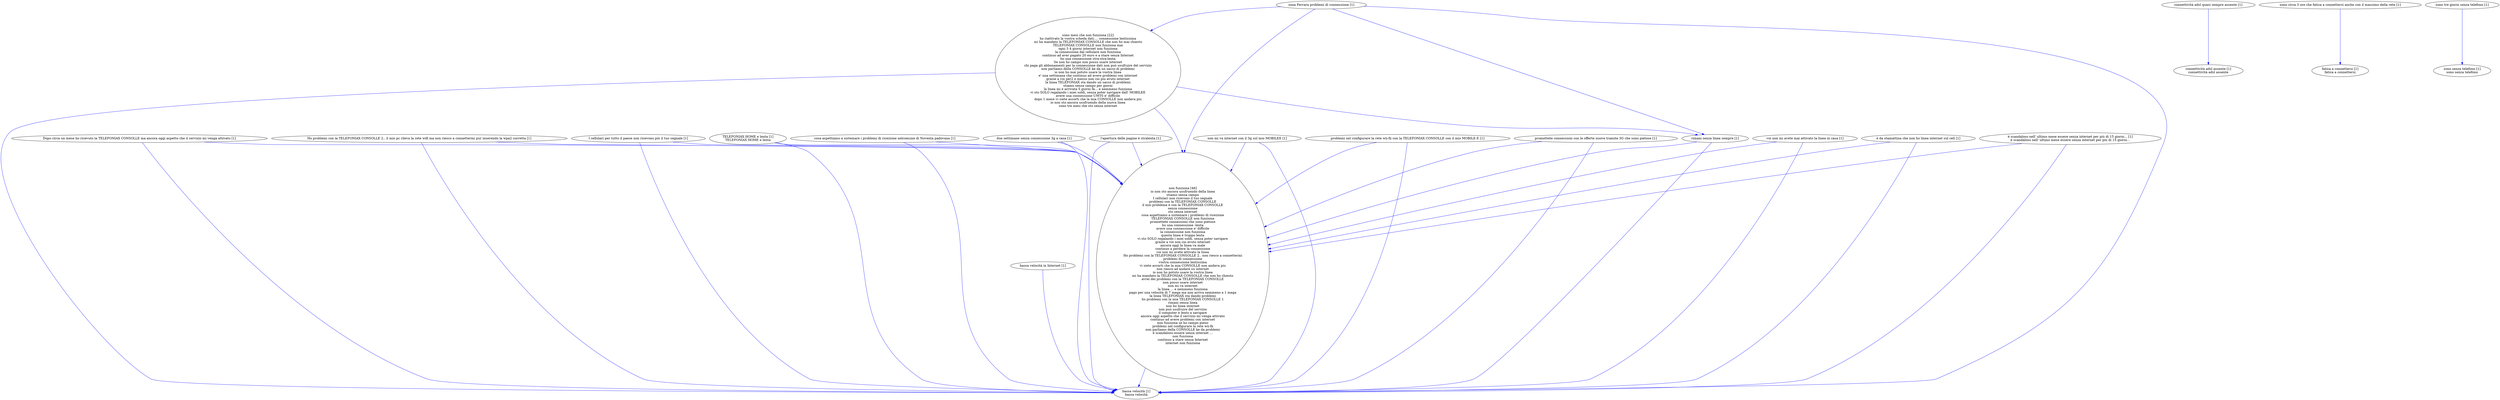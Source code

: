 digraph collapsedGraph {
"sono mesi che non funziona [22]\nho riattivato la vostra scheda dati.... connessione lentissima\nmi ha mandato la TELEFONIAX CONSOLLE che non ho mai chiesto\nTELEFONIAX CONSOLLE non funziona mai\nogni 3 4 giorni internet non funziona\nla connessione dal cellulare non funziona\ncontinuo ad aver pagato 20 euro e a stare senza Internet\nho una connessione stra-stra-lenta\nSe non ho campo non posso usare internet\nchi paga gli abbonamenti per la connessione dati non può usufruire del servizio\nnon parliamo della CONSOLLE ke da un sacco di problemi\nio non ho mai potuto usare la vostra linea\ne' una settimana che continuo ad avere problemi con internet\ngrazie a voi per2 e mezzo non cio piu avuto internet\nla linea TELEFONIAX sta dando un sacco di problemi\nstiamo senza campo per giorni\nla linea mi è arrivata 5 giorni fà... e nemmeno funziona\nvi sto SOLO regalando i miei soldi, senza poter navigare dall' MOBILEE\navere una connessione UMTS e' difficile\ndopo 1 mese vi siete accorti che la mia CONSOLLE non andava piu\nio non sto ancora usufruendo della nuova linea\nsono tre mesi che sto senza internet""non funziona [46]\nio non sto ancora usufruendo della linea\nstiamo senza campo\nI cellulari non ricevono il tuo segnale\nproblemi con la TELEFONIAX CONSOLLE\nil mio problema è con la TELEFONIAX CONSOLLE\nsenza connessione\nsto senza internet\ncosa aspettiamo a sistemare i problemi di ricezione\nTELEFONIAX CONSOLLE non funziona\npromettete connessioni che sono pietose\nho una connessione -lenta\navere una connessione e' difficile\nla connessione non funziona\nquesta linea è troppo lenta\nvi sto SOLO regalando i miei soldi, senza poter navigare\ngrazie a voi non cio avuto internet\nancora oggi la linea va male\ncontinuo a perdere la connessione\nvoi non mi avete attivato la linea\nHo problemi con la TELEFONIAX CONSOLLE 2.. non riesco a connettermi\nproblemi di connessione\nvostra connessione lentissima\nvi siete accorti che la mia CONSOLLE non andava piu\nnon riesco ad andare su internet\nio non ho potuto usare la vostra linea\nmi ha mandato la TELEFONIAX CONSOLLE che non ho chiesto\navrei dei problemi con la TELEFONIAX CONSOLLE\nnon posso usare internet\nnon mi va internet\nla linea ... e nemmeno funziona\npago per una velocità di 7 mega ma non arriva nemmeno a 1 mega\nla linea TELEFONIAX sta dando problemi\nho problemi con la mia TELEFONIAX CONSOLLE 1\nrimani senza linea\nnon ho linea internet\nnon può usufruire del servizio\nil computer è lento a navigare\nancora oggi aspetto che il servizio mi venga attivato\ncontinuo ad avere problemi con internet\nnon funziona se ho campo pieno\nproblemi nel configurare la rete wii-fii\nnon parliamo della CONSOLLE ke da problemi\nè scandaloso essere senza internet ...\nnon funziona\ncontinuo a stare senza Internet\ninternet non funziona""Dopo circa un mese ho ricevuto la TELEFONIAX CONSOLLE ma ancora oggi aspetto che il servizio mi venga attivato [1]""Ho problemi con la TELEFONIAX CONSOLLE 2.. il mio pc rileva la rete wifi ma non riesco a connettermi pur inserendo la wpa2 corretta [1]""I cellulari per tutto il paese non ricevono più il tuo segnale [1]""TELEFONIAX HOME e lenta [1]\nTELEFONIAX HOME e lenta""bassa velocità [1]\nbassa velocità""bassa velocità in Internet [1]""connettività adsl assente [1]\nconnettività adsl assente""connettività adsl quasi sempre assente [1]""cosa aspettiamo a sistemare i problemi di ricezione nelcomune di Noventa padovana [1]""due settimane senza connessione 3g a casa [1]""l'apertura delle pagine è stralenta [1]""non mi va internet con il 3g sul mio MOBILEE [1]""problemi nel configurare la rete wii-fii con la TELEFONIAX CONSOLLE con il mio MOBILE-E [1]""promettete connessioni con le offerte nuove tramite 3G che sono pietose [1]""rimani senza linea sempre [1]""fatica a connettersi [1]\nfatica a connettersi""sono circa 3 ore che fatica a connettersi anche con il massimo della rete [1]""sono senza telefono [1]\nsono senza telefono""sono tre giorni senza telefono [1]""voi non mi avete mai attivato la linea in casa [1]""zona Ferrara problemi di connessione [1]""è da stamattina che non ho linea internet sul cell [1]""è scandaloso nell' ultimo mese essere senza internet per più di 15 giorni... [1]\nè scandaloso nell' ultimo mese essere senza internet per più di 15 giorni...""TELEFONIAX HOME e lenta [1]\nTELEFONIAX HOME e lenta" -> "bassa velocità [1]\nbassa velocità" [color=blue]
"è da stamattina che non ho linea internet sul cell [1]" -> "bassa velocità [1]\nbassa velocità" [color=blue]
"è da stamattina che non ho linea internet sul cell [1]" -> "non funziona [46]\nio non sto ancora usufruendo della linea\nstiamo senza campo\nI cellulari non ricevono il tuo segnale\nproblemi con la TELEFONIAX CONSOLLE\nil mio problema è con la TELEFONIAX CONSOLLE\nsenza connessione\nsto senza internet\ncosa aspettiamo a sistemare i problemi di ricezione\nTELEFONIAX CONSOLLE non funziona\npromettete connessioni che sono pietose\nho una connessione -lenta\navere una connessione e' difficile\nla connessione non funziona\nquesta linea è troppo lenta\nvi sto SOLO regalando i miei soldi, senza poter navigare\ngrazie a voi non cio avuto internet\nancora oggi la linea va male\ncontinuo a perdere la connessione\nvoi non mi avete attivato la linea\nHo problemi con la TELEFONIAX CONSOLLE 2.. non riesco a connettermi\nproblemi di connessione\nvostra connessione lentissima\nvi siete accorti che la mia CONSOLLE non andava piu\nnon riesco ad andare su internet\nio non ho potuto usare la vostra linea\nmi ha mandato la TELEFONIAX CONSOLLE che non ho chiesto\navrei dei problemi con la TELEFONIAX CONSOLLE\nnon posso usare internet\nnon mi va internet\nla linea ... e nemmeno funziona\npago per una velocità di 7 mega ma non arriva nemmeno a 1 mega\nla linea TELEFONIAX sta dando problemi\nho problemi con la mia TELEFONIAX CONSOLLE 1\nrimani senza linea\nnon ho linea internet\nnon può usufruire del servizio\nil computer è lento a navigare\nancora oggi aspetto che il servizio mi venga attivato\ncontinuo ad avere problemi con internet\nnon funziona se ho campo pieno\nproblemi nel configurare la rete wii-fii\nnon parliamo della CONSOLLE ke da problemi\nè scandaloso essere senza internet ...\nnon funziona\ncontinuo a stare senza Internet\ninternet non funziona" [color=blue]
"non funziona [46]\nio non sto ancora usufruendo della linea\nstiamo senza campo\nI cellulari non ricevono il tuo segnale\nproblemi con la TELEFONIAX CONSOLLE\nil mio problema è con la TELEFONIAX CONSOLLE\nsenza connessione\nsto senza internet\ncosa aspettiamo a sistemare i problemi di ricezione\nTELEFONIAX CONSOLLE non funziona\npromettete connessioni che sono pietose\nho una connessione -lenta\navere una connessione e' difficile\nla connessione non funziona\nquesta linea è troppo lenta\nvi sto SOLO regalando i miei soldi, senza poter navigare\ngrazie a voi non cio avuto internet\nancora oggi la linea va male\ncontinuo a perdere la connessione\nvoi non mi avete attivato la linea\nHo problemi con la TELEFONIAX CONSOLLE 2.. non riesco a connettermi\nproblemi di connessione\nvostra connessione lentissima\nvi siete accorti che la mia CONSOLLE non andava piu\nnon riesco ad andare su internet\nio non ho potuto usare la vostra linea\nmi ha mandato la TELEFONIAX CONSOLLE che non ho chiesto\navrei dei problemi con la TELEFONIAX CONSOLLE\nnon posso usare internet\nnon mi va internet\nla linea ... e nemmeno funziona\npago per una velocità di 7 mega ma non arriva nemmeno a 1 mega\nla linea TELEFONIAX sta dando problemi\nho problemi con la mia TELEFONIAX CONSOLLE 1\nrimani senza linea\nnon ho linea internet\nnon può usufruire del servizio\nil computer è lento a navigare\nancora oggi aspetto che il servizio mi venga attivato\ncontinuo ad avere problemi con internet\nnon funziona se ho campo pieno\nproblemi nel configurare la rete wii-fii\nnon parliamo della CONSOLLE ke da problemi\nè scandaloso essere senza internet ...\nnon funziona\ncontinuo a stare senza Internet\ninternet non funziona" -> "bassa velocità [1]\nbassa velocità" [color=blue]
"sono mesi che non funziona [22]\nho riattivato la vostra scheda dati.... connessione lentissima\nmi ha mandato la TELEFONIAX CONSOLLE che non ho mai chiesto\nTELEFONIAX CONSOLLE non funziona mai\nogni 3 4 giorni internet non funziona\nla connessione dal cellulare non funziona\ncontinuo ad aver pagato 20 euro e a stare senza Internet\nho una connessione stra-stra-lenta\nSe non ho campo non posso usare internet\nchi paga gli abbonamenti per la connessione dati non può usufruire del servizio\nnon parliamo della CONSOLLE ke da un sacco di problemi\nio non ho mai potuto usare la vostra linea\ne' una settimana che continuo ad avere problemi con internet\ngrazie a voi per2 e mezzo non cio piu avuto internet\nla linea TELEFONIAX sta dando un sacco di problemi\nstiamo senza campo per giorni\nla linea mi è arrivata 5 giorni fà... e nemmeno funziona\nvi sto SOLO regalando i miei soldi, senza poter navigare dall' MOBILEE\navere una connessione UMTS e' difficile\ndopo 1 mese vi siete accorti che la mia CONSOLLE non andava piu\nio non sto ancora usufruendo della nuova linea\nsono tre mesi che sto senza internet" -> "non funziona [46]\nio non sto ancora usufruendo della linea\nstiamo senza campo\nI cellulari non ricevono il tuo segnale\nproblemi con la TELEFONIAX CONSOLLE\nil mio problema è con la TELEFONIAX CONSOLLE\nsenza connessione\nsto senza internet\ncosa aspettiamo a sistemare i problemi di ricezione\nTELEFONIAX CONSOLLE non funziona\npromettete connessioni che sono pietose\nho una connessione -lenta\navere una connessione e' difficile\nla connessione non funziona\nquesta linea è troppo lenta\nvi sto SOLO regalando i miei soldi, senza poter navigare\ngrazie a voi non cio avuto internet\nancora oggi la linea va male\ncontinuo a perdere la connessione\nvoi non mi avete attivato la linea\nHo problemi con la TELEFONIAX CONSOLLE 2.. non riesco a connettermi\nproblemi di connessione\nvostra connessione lentissima\nvi siete accorti che la mia CONSOLLE non andava piu\nnon riesco ad andare su internet\nio non ho potuto usare la vostra linea\nmi ha mandato la TELEFONIAX CONSOLLE che non ho chiesto\navrei dei problemi con la TELEFONIAX CONSOLLE\nnon posso usare internet\nnon mi va internet\nla linea ... e nemmeno funziona\npago per una velocità di 7 mega ma non arriva nemmeno a 1 mega\nla linea TELEFONIAX sta dando problemi\nho problemi con la mia TELEFONIAX CONSOLLE 1\nrimani senza linea\nnon ho linea internet\nnon può usufruire del servizio\nil computer è lento a navigare\nancora oggi aspetto che il servizio mi venga attivato\ncontinuo ad avere problemi con internet\nnon funziona se ho campo pieno\nproblemi nel configurare la rete wii-fii\nnon parliamo della CONSOLLE ke da problemi\nè scandaloso essere senza internet ...\nnon funziona\ncontinuo a stare senza Internet\ninternet non funziona" [color=blue]
"sono mesi che non funziona [22]\nho riattivato la vostra scheda dati.... connessione lentissima\nmi ha mandato la TELEFONIAX CONSOLLE che non ho mai chiesto\nTELEFONIAX CONSOLLE non funziona mai\nogni 3 4 giorni internet non funziona\nla connessione dal cellulare non funziona\ncontinuo ad aver pagato 20 euro e a stare senza Internet\nho una connessione stra-stra-lenta\nSe non ho campo non posso usare internet\nchi paga gli abbonamenti per la connessione dati non può usufruire del servizio\nnon parliamo della CONSOLLE ke da un sacco di problemi\nio non ho mai potuto usare la vostra linea\ne' una settimana che continuo ad avere problemi con internet\ngrazie a voi per2 e mezzo non cio piu avuto internet\nla linea TELEFONIAX sta dando un sacco di problemi\nstiamo senza campo per giorni\nla linea mi è arrivata 5 giorni fà... e nemmeno funziona\nvi sto SOLO regalando i miei soldi, senza poter navigare dall' MOBILEE\navere una connessione UMTS e' difficile\ndopo 1 mese vi siete accorti che la mia CONSOLLE non andava piu\nio non sto ancora usufruendo della nuova linea\nsono tre mesi che sto senza internet" -> "rimani senza linea sempre [1]" [color=blue]
"TELEFONIAX HOME e lenta [1]\nTELEFONIAX HOME e lenta" -> "non funziona [46]\nio non sto ancora usufruendo della linea\nstiamo senza campo\nI cellulari non ricevono il tuo segnale\nproblemi con la TELEFONIAX CONSOLLE\nil mio problema è con la TELEFONIAX CONSOLLE\nsenza connessione\nsto senza internet\ncosa aspettiamo a sistemare i problemi di ricezione\nTELEFONIAX CONSOLLE non funziona\npromettete connessioni che sono pietose\nho una connessione -lenta\navere una connessione e' difficile\nla connessione non funziona\nquesta linea è troppo lenta\nvi sto SOLO regalando i miei soldi, senza poter navigare\ngrazie a voi non cio avuto internet\nancora oggi la linea va male\ncontinuo a perdere la connessione\nvoi non mi avete attivato la linea\nHo problemi con la TELEFONIAX CONSOLLE 2.. non riesco a connettermi\nproblemi di connessione\nvostra connessione lentissima\nvi siete accorti che la mia CONSOLLE non andava piu\nnon riesco ad andare su internet\nio non ho potuto usare la vostra linea\nmi ha mandato la TELEFONIAX CONSOLLE che non ho chiesto\navrei dei problemi con la TELEFONIAX CONSOLLE\nnon posso usare internet\nnon mi va internet\nla linea ... e nemmeno funziona\npago per una velocità di 7 mega ma non arriva nemmeno a 1 mega\nla linea TELEFONIAX sta dando problemi\nho problemi con la mia TELEFONIAX CONSOLLE 1\nrimani senza linea\nnon ho linea internet\nnon può usufruire del servizio\nil computer è lento a navigare\nancora oggi aspetto che il servizio mi venga attivato\ncontinuo ad avere problemi con internet\nnon funziona se ho campo pieno\nproblemi nel configurare la rete wii-fii\nnon parliamo della CONSOLLE ke da problemi\nè scandaloso essere senza internet ...\nnon funziona\ncontinuo a stare senza Internet\ninternet non funziona" [color=blue]
"voi non mi avete mai attivato la linea in casa [1]" -> "non funziona [46]\nio non sto ancora usufruendo della linea\nstiamo senza campo\nI cellulari non ricevono il tuo segnale\nproblemi con la TELEFONIAX CONSOLLE\nil mio problema è con la TELEFONIAX CONSOLLE\nsenza connessione\nsto senza internet\ncosa aspettiamo a sistemare i problemi di ricezione\nTELEFONIAX CONSOLLE non funziona\npromettete connessioni che sono pietose\nho una connessione -lenta\navere una connessione e' difficile\nla connessione non funziona\nquesta linea è troppo lenta\nvi sto SOLO regalando i miei soldi, senza poter navigare\ngrazie a voi non cio avuto internet\nancora oggi la linea va male\ncontinuo a perdere la connessione\nvoi non mi avete attivato la linea\nHo problemi con la TELEFONIAX CONSOLLE 2.. non riesco a connettermi\nproblemi di connessione\nvostra connessione lentissima\nvi siete accorti che la mia CONSOLLE non andava piu\nnon riesco ad andare su internet\nio non ho potuto usare la vostra linea\nmi ha mandato la TELEFONIAX CONSOLLE che non ho chiesto\navrei dei problemi con la TELEFONIAX CONSOLLE\nnon posso usare internet\nnon mi va internet\nla linea ... e nemmeno funziona\npago per una velocità di 7 mega ma non arriva nemmeno a 1 mega\nla linea TELEFONIAX sta dando problemi\nho problemi con la mia TELEFONIAX CONSOLLE 1\nrimani senza linea\nnon ho linea internet\nnon può usufruire del servizio\nil computer è lento a navigare\nancora oggi aspetto che il servizio mi venga attivato\ncontinuo ad avere problemi con internet\nnon funziona se ho campo pieno\nproblemi nel configurare la rete wii-fii\nnon parliamo della CONSOLLE ke da problemi\nè scandaloso essere senza internet ...\nnon funziona\ncontinuo a stare senza Internet\ninternet non funziona" [color=blue]
"sono mesi che non funziona [22]\nho riattivato la vostra scheda dati.... connessione lentissima\nmi ha mandato la TELEFONIAX CONSOLLE che non ho mai chiesto\nTELEFONIAX CONSOLLE non funziona mai\nogni 3 4 giorni internet non funziona\nla connessione dal cellulare non funziona\ncontinuo ad aver pagato 20 euro e a stare senza Internet\nho una connessione stra-stra-lenta\nSe non ho campo non posso usare internet\nchi paga gli abbonamenti per la connessione dati non può usufruire del servizio\nnon parliamo della CONSOLLE ke da un sacco di problemi\nio non ho mai potuto usare la vostra linea\ne' una settimana che continuo ad avere problemi con internet\ngrazie a voi per2 e mezzo non cio piu avuto internet\nla linea TELEFONIAX sta dando un sacco di problemi\nstiamo senza campo per giorni\nla linea mi è arrivata 5 giorni fà... e nemmeno funziona\nvi sto SOLO regalando i miei soldi, senza poter navigare dall' MOBILEE\navere una connessione UMTS e' difficile\ndopo 1 mese vi siete accorti che la mia CONSOLLE non andava piu\nio non sto ancora usufruendo della nuova linea\nsono tre mesi che sto senza internet" -> "bassa velocità [1]\nbassa velocità" [color=blue]
"zona Ferrara problemi di connessione [1]" -> "non funziona [46]\nio non sto ancora usufruendo della linea\nstiamo senza campo\nI cellulari non ricevono il tuo segnale\nproblemi con la TELEFONIAX CONSOLLE\nil mio problema è con la TELEFONIAX CONSOLLE\nsenza connessione\nsto senza internet\ncosa aspettiamo a sistemare i problemi di ricezione\nTELEFONIAX CONSOLLE non funziona\npromettete connessioni che sono pietose\nho una connessione -lenta\navere una connessione e' difficile\nla connessione non funziona\nquesta linea è troppo lenta\nvi sto SOLO regalando i miei soldi, senza poter navigare\ngrazie a voi non cio avuto internet\nancora oggi la linea va male\ncontinuo a perdere la connessione\nvoi non mi avete attivato la linea\nHo problemi con la TELEFONIAX CONSOLLE 2.. non riesco a connettermi\nproblemi di connessione\nvostra connessione lentissima\nvi siete accorti che la mia CONSOLLE non andava piu\nnon riesco ad andare su internet\nio non ho potuto usare la vostra linea\nmi ha mandato la TELEFONIAX CONSOLLE che non ho chiesto\navrei dei problemi con la TELEFONIAX CONSOLLE\nnon posso usare internet\nnon mi va internet\nla linea ... e nemmeno funziona\npago per una velocità di 7 mega ma non arriva nemmeno a 1 mega\nla linea TELEFONIAX sta dando problemi\nho problemi con la mia TELEFONIAX CONSOLLE 1\nrimani senza linea\nnon ho linea internet\nnon può usufruire del servizio\nil computer è lento a navigare\nancora oggi aspetto che il servizio mi venga attivato\ncontinuo ad avere problemi con internet\nnon funziona se ho campo pieno\nproblemi nel configurare la rete wii-fii\nnon parliamo della CONSOLLE ke da problemi\nè scandaloso essere senza internet ...\nnon funziona\ncontinuo a stare senza Internet\ninternet non funziona" [color=blue]
"problemi nel configurare la rete wii-fii con la TELEFONIAX CONSOLLE con il mio MOBILE-E [1]" -> "non funziona [46]\nio non sto ancora usufruendo della linea\nstiamo senza campo\nI cellulari non ricevono il tuo segnale\nproblemi con la TELEFONIAX CONSOLLE\nil mio problema è con la TELEFONIAX CONSOLLE\nsenza connessione\nsto senza internet\ncosa aspettiamo a sistemare i problemi di ricezione\nTELEFONIAX CONSOLLE non funziona\npromettete connessioni che sono pietose\nho una connessione -lenta\navere una connessione e' difficile\nla connessione non funziona\nquesta linea è troppo lenta\nvi sto SOLO regalando i miei soldi, senza poter navigare\ngrazie a voi non cio avuto internet\nancora oggi la linea va male\ncontinuo a perdere la connessione\nvoi non mi avete attivato la linea\nHo problemi con la TELEFONIAX CONSOLLE 2.. non riesco a connettermi\nproblemi di connessione\nvostra connessione lentissima\nvi siete accorti che la mia CONSOLLE non andava piu\nnon riesco ad andare su internet\nio non ho potuto usare la vostra linea\nmi ha mandato la TELEFONIAX CONSOLLE che non ho chiesto\navrei dei problemi con la TELEFONIAX CONSOLLE\nnon posso usare internet\nnon mi va internet\nla linea ... e nemmeno funziona\npago per una velocità di 7 mega ma non arriva nemmeno a 1 mega\nla linea TELEFONIAX sta dando problemi\nho problemi con la mia TELEFONIAX CONSOLLE 1\nrimani senza linea\nnon ho linea internet\nnon può usufruire del servizio\nil computer è lento a navigare\nancora oggi aspetto che il servizio mi venga attivato\ncontinuo ad avere problemi con internet\nnon funziona se ho campo pieno\nproblemi nel configurare la rete wii-fii\nnon parliamo della CONSOLLE ke da problemi\nè scandaloso essere senza internet ...\nnon funziona\ncontinuo a stare senza Internet\ninternet non funziona" [color=blue]
"Dopo circa un mese ho ricevuto la TELEFONIAX CONSOLLE ma ancora oggi aspetto che il servizio mi venga attivato [1]" -> "bassa velocità [1]\nbassa velocità" [color=blue]
"Dopo circa un mese ho ricevuto la TELEFONIAX CONSOLLE ma ancora oggi aspetto che il servizio mi venga attivato [1]" -> "non funziona [46]\nio non sto ancora usufruendo della linea\nstiamo senza campo\nI cellulari non ricevono il tuo segnale\nproblemi con la TELEFONIAX CONSOLLE\nil mio problema è con la TELEFONIAX CONSOLLE\nsenza connessione\nsto senza internet\ncosa aspettiamo a sistemare i problemi di ricezione\nTELEFONIAX CONSOLLE non funziona\npromettete connessioni che sono pietose\nho una connessione -lenta\navere una connessione e' difficile\nla connessione non funziona\nquesta linea è troppo lenta\nvi sto SOLO regalando i miei soldi, senza poter navigare\ngrazie a voi non cio avuto internet\nancora oggi la linea va male\ncontinuo a perdere la connessione\nvoi non mi avete attivato la linea\nHo problemi con la TELEFONIAX CONSOLLE 2.. non riesco a connettermi\nproblemi di connessione\nvostra connessione lentissima\nvi siete accorti che la mia CONSOLLE non andava piu\nnon riesco ad andare su internet\nio non ho potuto usare la vostra linea\nmi ha mandato la TELEFONIAX CONSOLLE che non ho chiesto\navrei dei problemi con la TELEFONIAX CONSOLLE\nnon posso usare internet\nnon mi va internet\nla linea ... e nemmeno funziona\npago per una velocità di 7 mega ma non arriva nemmeno a 1 mega\nla linea TELEFONIAX sta dando problemi\nho problemi con la mia TELEFONIAX CONSOLLE 1\nrimani senza linea\nnon ho linea internet\nnon può usufruire del servizio\nil computer è lento a navigare\nancora oggi aspetto che il servizio mi venga attivato\ncontinuo ad avere problemi con internet\nnon funziona se ho campo pieno\nproblemi nel configurare la rete wii-fii\nnon parliamo della CONSOLLE ke da problemi\nè scandaloso essere senza internet ...\nnon funziona\ncontinuo a stare senza Internet\ninternet non funziona" [color=blue]
"l'apertura delle pagine è stralenta [1]" -> "bassa velocità [1]\nbassa velocità" [color=blue]
"l'apertura delle pagine è stralenta [1]" -> "non funziona [46]\nio non sto ancora usufruendo della linea\nstiamo senza campo\nI cellulari non ricevono il tuo segnale\nproblemi con la TELEFONIAX CONSOLLE\nil mio problema è con la TELEFONIAX CONSOLLE\nsenza connessione\nsto senza internet\ncosa aspettiamo a sistemare i problemi di ricezione\nTELEFONIAX CONSOLLE non funziona\npromettete connessioni che sono pietose\nho una connessione -lenta\navere una connessione e' difficile\nla connessione non funziona\nquesta linea è troppo lenta\nvi sto SOLO regalando i miei soldi, senza poter navigare\ngrazie a voi non cio avuto internet\nancora oggi la linea va male\ncontinuo a perdere la connessione\nvoi non mi avete attivato la linea\nHo problemi con la TELEFONIAX CONSOLLE 2.. non riesco a connettermi\nproblemi di connessione\nvostra connessione lentissima\nvi siete accorti che la mia CONSOLLE non andava piu\nnon riesco ad andare su internet\nio non ho potuto usare la vostra linea\nmi ha mandato la TELEFONIAX CONSOLLE che non ho chiesto\navrei dei problemi con la TELEFONIAX CONSOLLE\nnon posso usare internet\nnon mi va internet\nla linea ... e nemmeno funziona\npago per una velocità di 7 mega ma non arriva nemmeno a 1 mega\nla linea TELEFONIAX sta dando problemi\nho problemi con la mia TELEFONIAX CONSOLLE 1\nrimani senza linea\nnon ho linea internet\nnon può usufruire del servizio\nil computer è lento a navigare\nancora oggi aspetto che il servizio mi venga attivato\ncontinuo ad avere problemi con internet\nnon funziona se ho campo pieno\nproblemi nel configurare la rete wii-fii\nnon parliamo della CONSOLLE ke da problemi\nè scandaloso essere senza internet ...\nnon funziona\ncontinuo a stare senza Internet\ninternet non funziona" [color=blue]
"rimani senza linea sempre [1]" -> "non funziona [46]\nio non sto ancora usufruendo della linea\nstiamo senza campo\nI cellulari non ricevono il tuo segnale\nproblemi con la TELEFONIAX CONSOLLE\nil mio problema è con la TELEFONIAX CONSOLLE\nsenza connessione\nsto senza internet\ncosa aspettiamo a sistemare i problemi di ricezione\nTELEFONIAX CONSOLLE non funziona\npromettete connessioni che sono pietose\nho una connessione -lenta\navere una connessione e' difficile\nla connessione non funziona\nquesta linea è troppo lenta\nvi sto SOLO regalando i miei soldi, senza poter navigare\ngrazie a voi non cio avuto internet\nancora oggi la linea va male\ncontinuo a perdere la connessione\nvoi non mi avete attivato la linea\nHo problemi con la TELEFONIAX CONSOLLE 2.. non riesco a connettermi\nproblemi di connessione\nvostra connessione lentissima\nvi siete accorti che la mia CONSOLLE non andava piu\nnon riesco ad andare su internet\nio non ho potuto usare la vostra linea\nmi ha mandato la TELEFONIAX CONSOLLE che non ho chiesto\navrei dei problemi con la TELEFONIAX CONSOLLE\nnon posso usare internet\nnon mi va internet\nla linea ... e nemmeno funziona\npago per una velocità di 7 mega ma non arriva nemmeno a 1 mega\nla linea TELEFONIAX sta dando problemi\nho problemi con la mia TELEFONIAX CONSOLLE 1\nrimani senza linea\nnon ho linea internet\nnon può usufruire del servizio\nil computer è lento a navigare\nancora oggi aspetto che il servizio mi venga attivato\ncontinuo ad avere problemi con internet\nnon funziona se ho campo pieno\nproblemi nel configurare la rete wii-fii\nnon parliamo della CONSOLLE ke da problemi\nè scandaloso essere senza internet ...\nnon funziona\ncontinuo a stare senza Internet\ninternet non funziona" [color=blue]
"zona Ferrara problemi di connessione [1]" -> "sono mesi che non funziona [22]\nho riattivato la vostra scheda dati.... connessione lentissima\nmi ha mandato la TELEFONIAX CONSOLLE che non ho mai chiesto\nTELEFONIAX CONSOLLE non funziona mai\nogni 3 4 giorni internet non funziona\nla connessione dal cellulare non funziona\ncontinuo ad aver pagato 20 euro e a stare senza Internet\nho una connessione stra-stra-lenta\nSe non ho campo non posso usare internet\nchi paga gli abbonamenti per la connessione dati non può usufruire del servizio\nnon parliamo della CONSOLLE ke da un sacco di problemi\nio non ho mai potuto usare la vostra linea\ne' una settimana che continuo ad avere problemi con internet\ngrazie a voi per2 e mezzo non cio piu avuto internet\nla linea TELEFONIAX sta dando un sacco di problemi\nstiamo senza campo per giorni\nla linea mi è arrivata 5 giorni fà... e nemmeno funziona\nvi sto SOLO regalando i miei soldi, senza poter navigare dall' MOBILEE\navere una connessione UMTS e' difficile\ndopo 1 mese vi siete accorti che la mia CONSOLLE non andava piu\nio non sto ancora usufruendo della nuova linea\nsono tre mesi che sto senza internet" [color=blue]
"zona Ferrara problemi di connessione [1]" -> "rimani senza linea sempre [1]" [color=blue]
"Ho problemi con la TELEFONIAX CONSOLLE 2.. il mio pc rileva la rete wifi ma non riesco a connettermi pur inserendo la wpa2 corretta [1]" -> "non funziona [46]\nio non sto ancora usufruendo della linea\nstiamo senza campo\nI cellulari non ricevono il tuo segnale\nproblemi con la TELEFONIAX CONSOLLE\nil mio problema è con la TELEFONIAX CONSOLLE\nsenza connessione\nsto senza internet\ncosa aspettiamo a sistemare i problemi di ricezione\nTELEFONIAX CONSOLLE non funziona\npromettete connessioni che sono pietose\nho una connessione -lenta\navere una connessione e' difficile\nla connessione non funziona\nquesta linea è troppo lenta\nvi sto SOLO regalando i miei soldi, senza poter navigare\ngrazie a voi non cio avuto internet\nancora oggi la linea va male\ncontinuo a perdere la connessione\nvoi non mi avete attivato la linea\nHo problemi con la TELEFONIAX CONSOLLE 2.. non riesco a connettermi\nproblemi di connessione\nvostra connessione lentissima\nvi siete accorti che la mia CONSOLLE non andava piu\nnon riesco ad andare su internet\nio non ho potuto usare la vostra linea\nmi ha mandato la TELEFONIAX CONSOLLE che non ho chiesto\navrei dei problemi con la TELEFONIAX CONSOLLE\nnon posso usare internet\nnon mi va internet\nla linea ... e nemmeno funziona\npago per una velocità di 7 mega ma non arriva nemmeno a 1 mega\nla linea TELEFONIAX sta dando problemi\nho problemi con la mia TELEFONIAX CONSOLLE 1\nrimani senza linea\nnon ho linea internet\nnon può usufruire del servizio\nil computer è lento a navigare\nancora oggi aspetto che il servizio mi venga attivato\ncontinuo ad avere problemi con internet\nnon funziona se ho campo pieno\nproblemi nel configurare la rete wii-fii\nnon parliamo della CONSOLLE ke da problemi\nè scandaloso essere senza internet ...\nnon funziona\ncontinuo a stare senza Internet\ninternet non funziona" [color=blue]
"Ho problemi con la TELEFONIAX CONSOLLE 2.. il mio pc rileva la rete wifi ma non riesco a connettermi pur inserendo la wpa2 corretta [1]" -> "bassa velocità [1]\nbassa velocità" [color=blue]
"zona Ferrara problemi di connessione [1]" -> "bassa velocità [1]\nbassa velocità" [color=blue]
"I cellulari per tutto il paese non ricevono più il tuo segnale [1]" -> "non funziona [46]\nio non sto ancora usufruendo della linea\nstiamo senza campo\nI cellulari non ricevono il tuo segnale\nproblemi con la TELEFONIAX CONSOLLE\nil mio problema è con la TELEFONIAX CONSOLLE\nsenza connessione\nsto senza internet\ncosa aspettiamo a sistemare i problemi di ricezione\nTELEFONIAX CONSOLLE non funziona\npromettete connessioni che sono pietose\nho una connessione -lenta\navere una connessione e' difficile\nla connessione non funziona\nquesta linea è troppo lenta\nvi sto SOLO regalando i miei soldi, senza poter navigare\ngrazie a voi non cio avuto internet\nancora oggi la linea va male\ncontinuo a perdere la connessione\nvoi non mi avete attivato la linea\nHo problemi con la TELEFONIAX CONSOLLE 2.. non riesco a connettermi\nproblemi di connessione\nvostra connessione lentissima\nvi siete accorti che la mia CONSOLLE non andava piu\nnon riesco ad andare su internet\nio non ho potuto usare la vostra linea\nmi ha mandato la TELEFONIAX CONSOLLE che non ho chiesto\navrei dei problemi con la TELEFONIAX CONSOLLE\nnon posso usare internet\nnon mi va internet\nla linea ... e nemmeno funziona\npago per una velocità di 7 mega ma non arriva nemmeno a 1 mega\nla linea TELEFONIAX sta dando problemi\nho problemi con la mia TELEFONIAX CONSOLLE 1\nrimani senza linea\nnon ho linea internet\nnon può usufruire del servizio\nil computer è lento a navigare\nancora oggi aspetto che il servizio mi venga attivato\ncontinuo ad avere problemi con internet\nnon funziona se ho campo pieno\nproblemi nel configurare la rete wii-fii\nnon parliamo della CONSOLLE ke da problemi\nè scandaloso essere senza internet ...\nnon funziona\ncontinuo a stare senza Internet\ninternet non funziona" [color=blue]
"è scandaloso nell' ultimo mese essere senza internet per più di 15 giorni... [1]\nè scandaloso nell' ultimo mese essere senza internet per più di 15 giorni..." -> "non funziona [46]\nio non sto ancora usufruendo della linea\nstiamo senza campo\nI cellulari non ricevono il tuo segnale\nproblemi con la TELEFONIAX CONSOLLE\nil mio problema è con la TELEFONIAX CONSOLLE\nsenza connessione\nsto senza internet\ncosa aspettiamo a sistemare i problemi di ricezione\nTELEFONIAX CONSOLLE non funziona\npromettete connessioni che sono pietose\nho una connessione -lenta\navere una connessione e' difficile\nla connessione non funziona\nquesta linea è troppo lenta\nvi sto SOLO regalando i miei soldi, senza poter navigare\ngrazie a voi non cio avuto internet\nancora oggi la linea va male\ncontinuo a perdere la connessione\nvoi non mi avete attivato la linea\nHo problemi con la TELEFONIAX CONSOLLE 2.. non riesco a connettermi\nproblemi di connessione\nvostra connessione lentissima\nvi siete accorti che la mia CONSOLLE non andava piu\nnon riesco ad andare su internet\nio non ho potuto usare la vostra linea\nmi ha mandato la TELEFONIAX CONSOLLE che non ho chiesto\navrei dei problemi con la TELEFONIAX CONSOLLE\nnon posso usare internet\nnon mi va internet\nla linea ... e nemmeno funziona\npago per una velocità di 7 mega ma non arriva nemmeno a 1 mega\nla linea TELEFONIAX sta dando problemi\nho problemi con la mia TELEFONIAX CONSOLLE 1\nrimani senza linea\nnon ho linea internet\nnon può usufruire del servizio\nil computer è lento a navigare\nancora oggi aspetto che il servizio mi venga attivato\ncontinuo ad avere problemi con internet\nnon funziona se ho campo pieno\nproblemi nel configurare la rete wii-fii\nnon parliamo della CONSOLLE ke da problemi\nè scandaloso essere senza internet ...\nnon funziona\ncontinuo a stare senza Internet\ninternet non funziona" [color=blue]
"è scandaloso nell' ultimo mese essere senza internet per più di 15 giorni... [1]\nè scandaloso nell' ultimo mese essere senza internet per più di 15 giorni..." -> "bassa velocità [1]\nbassa velocità" [color=blue]
"I cellulari per tutto il paese non ricevono più il tuo segnale [1]" -> "bassa velocità [1]\nbassa velocità" [color=blue]
"rimani senza linea sempre [1]" -> "bassa velocità [1]\nbassa velocità" [color=blue]
"cosa aspettiamo a sistemare i problemi di ricezione nelcomune di Noventa padovana [1]" -> "bassa velocità [1]\nbassa velocità" [color=blue]
"cosa aspettiamo a sistemare i problemi di ricezione nelcomune di Noventa padovana [1]" -> "non funziona [46]\nio non sto ancora usufruendo della linea\nstiamo senza campo\nI cellulari non ricevono il tuo segnale\nproblemi con la TELEFONIAX CONSOLLE\nil mio problema è con la TELEFONIAX CONSOLLE\nsenza connessione\nsto senza internet\ncosa aspettiamo a sistemare i problemi di ricezione\nTELEFONIAX CONSOLLE non funziona\npromettete connessioni che sono pietose\nho una connessione -lenta\navere una connessione e' difficile\nla connessione non funziona\nquesta linea è troppo lenta\nvi sto SOLO regalando i miei soldi, senza poter navigare\ngrazie a voi non cio avuto internet\nancora oggi la linea va male\ncontinuo a perdere la connessione\nvoi non mi avete attivato la linea\nHo problemi con la TELEFONIAX CONSOLLE 2.. non riesco a connettermi\nproblemi di connessione\nvostra connessione lentissima\nvi siete accorti che la mia CONSOLLE non andava piu\nnon riesco ad andare su internet\nio non ho potuto usare la vostra linea\nmi ha mandato la TELEFONIAX CONSOLLE che non ho chiesto\navrei dei problemi con la TELEFONIAX CONSOLLE\nnon posso usare internet\nnon mi va internet\nla linea ... e nemmeno funziona\npago per una velocità di 7 mega ma non arriva nemmeno a 1 mega\nla linea TELEFONIAX sta dando problemi\nho problemi con la mia TELEFONIAX CONSOLLE 1\nrimani senza linea\nnon ho linea internet\nnon può usufruire del servizio\nil computer è lento a navigare\nancora oggi aspetto che il servizio mi venga attivato\ncontinuo ad avere problemi con internet\nnon funziona se ho campo pieno\nproblemi nel configurare la rete wii-fii\nnon parliamo della CONSOLLE ke da problemi\nè scandaloso essere senza internet ...\nnon funziona\ncontinuo a stare senza Internet\ninternet non funziona" [color=blue]
"voi non mi avete mai attivato la linea in casa [1]" -> "bassa velocità [1]\nbassa velocità" [color=blue]
"problemi nel configurare la rete wii-fii con la TELEFONIAX CONSOLLE con il mio MOBILE-E [1]" -> "bassa velocità [1]\nbassa velocità" [color=blue]
"promettete connessioni con le offerte nuove tramite 3G che sono pietose [1]" -> "bassa velocità [1]\nbassa velocità" [color=blue]
"promettete connessioni con le offerte nuove tramite 3G che sono pietose [1]" -> "non funziona [46]\nio non sto ancora usufruendo della linea\nstiamo senza campo\nI cellulari non ricevono il tuo segnale\nproblemi con la TELEFONIAX CONSOLLE\nil mio problema è con la TELEFONIAX CONSOLLE\nsenza connessione\nsto senza internet\ncosa aspettiamo a sistemare i problemi di ricezione\nTELEFONIAX CONSOLLE non funziona\npromettete connessioni che sono pietose\nho una connessione -lenta\navere una connessione e' difficile\nla connessione non funziona\nquesta linea è troppo lenta\nvi sto SOLO regalando i miei soldi, senza poter navigare\ngrazie a voi non cio avuto internet\nancora oggi la linea va male\ncontinuo a perdere la connessione\nvoi non mi avete attivato la linea\nHo problemi con la TELEFONIAX CONSOLLE 2.. non riesco a connettermi\nproblemi di connessione\nvostra connessione lentissima\nvi siete accorti che la mia CONSOLLE non andava piu\nnon riesco ad andare su internet\nio non ho potuto usare la vostra linea\nmi ha mandato la TELEFONIAX CONSOLLE che non ho chiesto\navrei dei problemi con la TELEFONIAX CONSOLLE\nnon posso usare internet\nnon mi va internet\nla linea ... e nemmeno funziona\npago per una velocità di 7 mega ma non arriva nemmeno a 1 mega\nla linea TELEFONIAX sta dando problemi\nho problemi con la mia TELEFONIAX CONSOLLE 1\nrimani senza linea\nnon ho linea internet\nnon può usufruire del servizio\nil computer è lento a navigare\nancora oggi aspetto che il servizio mi venga attivato\ncontinuo ad avere problemi con internet\nnon funziona se ho campo pieno\nproblemi nel configurare la rete wii-fii\nnon parliamo della CONSOLLE ke da problemi\nè scandaloso essere senza internet ...\nnon funziona\ncontinuo a stare senza Internet\ninternet non funziona" [color=blue]
"due settimane senza connessione 3g a casa [1]" -> "bassa velocità [1]\nbassa velocità" [color=blue]
"due settimane senza connessione 3g a casa [1]" -> "non funziona [46]\nio non sto ancora usufruendo della linea\nstiamo senza campo\nI cellulari non ricevono il tuo segnale\nproblemi con la TELEFONIAX CONSOLLE\nil mio problema è con la TELEFONIAX CONSOLLE\nsenza connessione\nsto senza internet\ncosa aspettiamo a sistemare i problemi di ricezione\nTELEFONIAX CONSOLLE non funziona\npromettete connessioni che sono pietose\nho una connessione -lenta\navere una connessione e' difficile\nla connessione non funziona\nquesta linea è troppo lenta\nvi sto SOLO regalando i miei soldi, senza poter navigare\ngrazie a voi non cio avuto internet\nancora oggi la linea va male\ncontinuo a perdere la connessione\nvoi non mi avete attivato la linea\nHo problemi con la TELEFONIAX CONSOLLE 2.. non riesco a connettermi\nproblemi di connessione\nvostra connessione lentissima\nvi siete accorti che la mia CONSOLLE non andava piu\nnon riesco ad andare su internet\nio non ho potuto usare la vostra linea\nmi ha mandato la TELEFONIAX CONSOLLE che non ho chiesto\navrei dei problemi con la TELEFONIAX CONSOLLE\nnon posso usare internet\nnon mi va internet\nla linea ... e nemmeno funziona\npago per una velocità di 7 mega ma non arriva nemmeno a 1 mega\nla linea TELEFONIAX sta dando problemi\nho problemi con la mia TELEFONIAX CONSOLLE 1\nrimani senza linea\nnon ho linea internet\nnon può usufruire del servizio\nil computer è lento a navigare\nancora oggi aspetto che il servizio mi venga attivato\ncontinuo ad avere problemi con internet\nnon funziona se ho campo pieno\nproblemi nel configurare la rete wii-fii\nnon parliamo della CONSOLLE ke da problemi\nè scandaloso essere senza internet ...\nnon funziona\ncontinuo a stare senza Internet\ninternet non funziona" [color=blue]
"non mi va internet con il 3g sul mio MOBILEE [1]" -> "bassa velocità [1]\nbassa velocità" [color=blue]
"non mi va internet con il 3g sul mio MOBILEE [1]" -> "non funziona [46]\nio non sto ancora usufruendo della linea\nstiamo senza campo\nI cellulari non ricevono il tuo segnale\nproblemi con la TELEFONIAX CONSOLLE\nil mio problema è con la TELEFONIAX CONSOLLE\nsenza connessione\nsto senza internet\ncosa aspettiamo a sistemare i problemi di ricezione\nTELEFONIAX CONSOLLE non funziona\npromettete connessioni che sono pietose\nho una connessione -lenta\navere una connessione e' difficile\nla connessione non funziona\nquesta linea è troppo lenta\nvi sto SOLO regalando i miei soldi, senza poter navigare\ngrazie a voi non cio avuto internet\nancora oggi la linea va male\ncontinuo a perdere la connessione\nvoi non mi avete attivato la linea\nHo problemi con la TELEFONIAX CONSOLLE 2.. non riesco a connettermi\nproblemi di connessione\nvostra connessione lentissima\nvi siete accorti che la mia CONSOLLE non andava piu\nnon riesco ad andare su internet\nio non ho potuto usare la vostra linea\nmi ha mandato la TELEFONIAX CONSOLLE che non ho chiesto\navrei dei problemi con la TELEFONIAX CONSOLLE\nnon posso usare internet\nnon mi va internet\nla linea ... e nemmeno funziona\npago per una velocità di 7 mega ma non arriva nemmeno a 1 mega\nla linea TELEFONIAX sta dando problemi\nho problemi con la mia TELEFONIAX CONSOLLE 1\nrimani senza linea\nnon ho linea internet\nnon può usufruire del servizio\nil computer è lento a navigare\nancora oggi aspetto che il servizio mi venga attivato\ncontinuo ad avere problemi con internet\nnon funziona se ho campo pieno\nproblemi nel configurare la rete wii-fii\nnon parliamo della CONSOLLE ke da problemi\nè scandaloso essere senza internet ...\nnon funziona\ncontinuo a stare senza Internet\ninternet non funziona" [color=blue]
"bassa velocità in Internet [1]" -> "bassa velocità [1]\nbassa velocità" [color=blue]
"connettività adsl quasi sempre assente [1]" -> "connettività adsl assente [1]\nconnettività adsl assente" [color=blue]
"sono circa 3 ore che fatica a connettersi anche con il massimo della rete [1]" -> "fatica a connettersi [1]\nfatica a connettersi" [color=blue]
"sono tre giorni senza telefono [1]" -> "sono senza telefono [1]\nsono senza telefono" [color=blue]
}